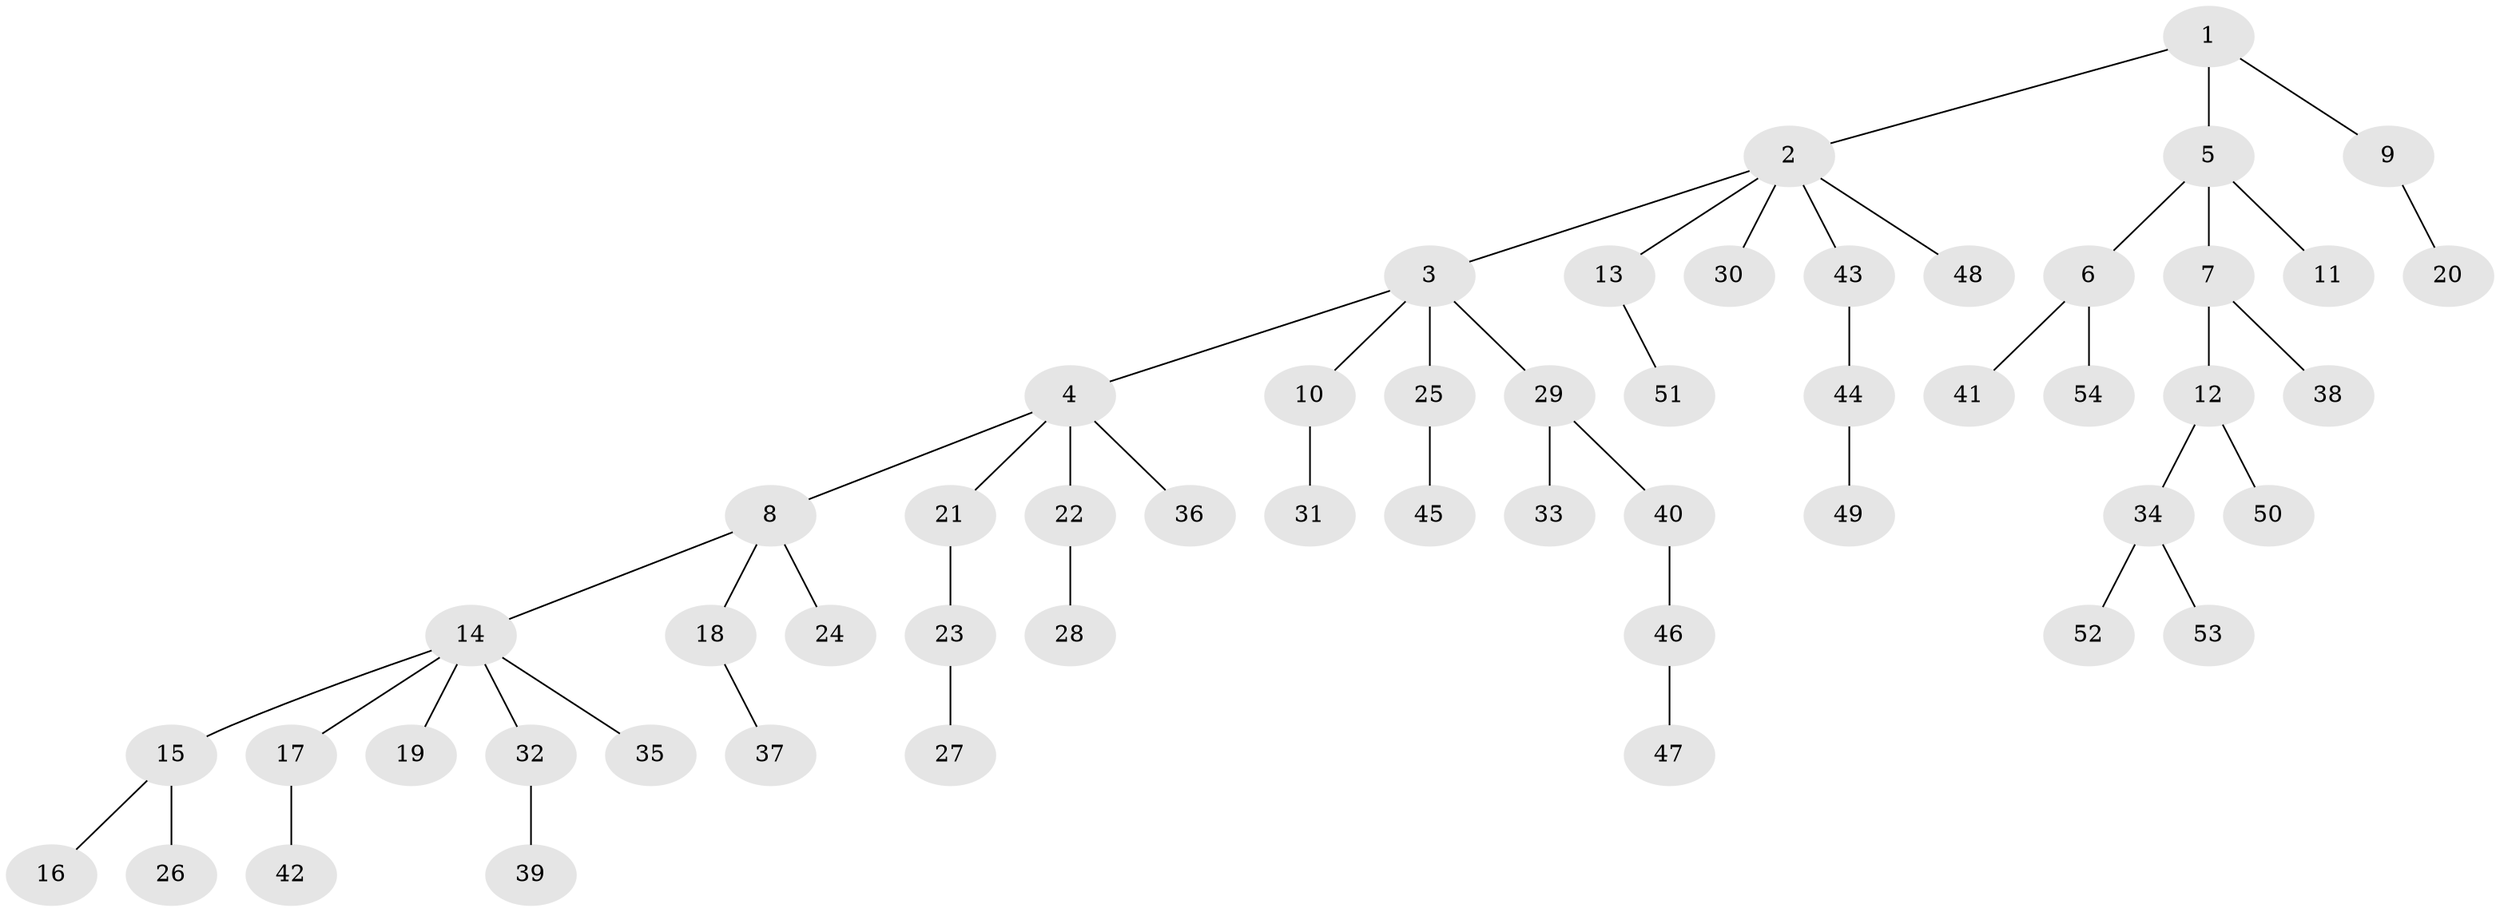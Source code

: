 // coarse degree distribution, {8: 0.045454545454545456, 1: 0.5909090909090909, 3: 0.13636363636363635, 2: 0.18181818181818182, 4: 0.045454545454545456}
// Generated by graph-tools (version 1.1) at 2025/51/03/04/25 22:51:59]
// undirected, 54 vertices, 53 edges
graph export_dot {
  node [color=gray90,style=filled];
  1;
  2;
  3;
  4;
  5;
  6;
  7;
  8;
  9;
  10;
  11;
  12;
  13;
  14;
  15;
  16;
  17;
  18;
  19;
  20;
  21;
  22;
  23;
  24;
  25;
  26;
  27;
  28;
  29;
  30;
  31;
  32;
  33;
  34;
  35;
  36;
  37;
  38;
  39;
  40;
  41;
  42;
  43;
  44;
  45;
  46;
  47;
  48;
  49;
  50;
  51;
  52;
  53;
  54;
  1 -- 2;
  1 -- 5;
  1 -- 9;
  2 -- 3;
  2 -- 13;
  2 -- 30;
  2 -- 43;
  2 -- 48;
  3 -- 4;
  3 -- 10;
  3 -- 25;
  3 -- 29;
  4 -- 8;
  4 -- 21;
  4 -- 22;
  4 -- 36;
  5 -- 6;
  5 -- 7;
  5 -- 11;
  6 -- 41;
  6 -- 54;
  7 -- 12;
  7 -- 38;
  8 -- 14;
  8 -- 18;
  8 -- 24;
  9 -- 20;
  10 -- 31;
  12 -- 34;
  12 -- 50;
  13 -- 51;
  14 -- 15;
  14 -- 17;
  14 -- 19;
  14 -- 32;
  14 -- 35;
  15 -- 16;
  15 -- 26;
  17 -- 42;
  18 -- 37;
  21 -- 23;
  22 -- 28;
  23 -- 27;
  25 -- 45;
  29 -- 33;
  29 -- 40;
  32 -- 39;
  34 -- 52;
  34 -- 53;
  40 -- 46;
  43 -- 44;
  44 -- 49;
  46 -- 47;
}
